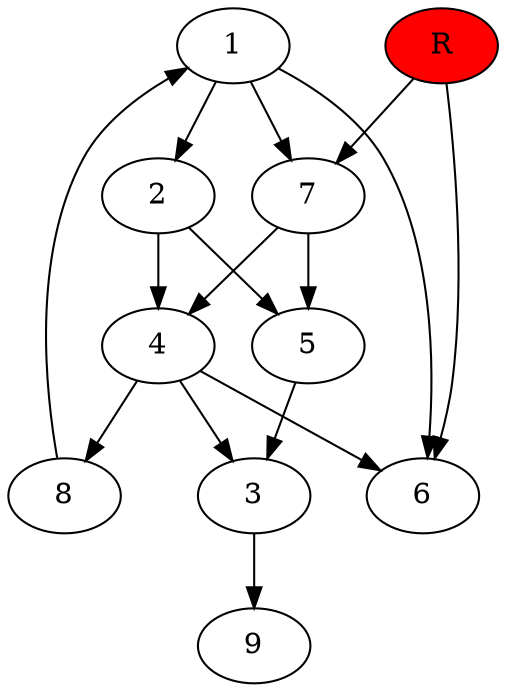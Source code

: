 digraph prb15053 {
	1
	2
	3
	4
	5
	6
	7
	8
	R [fillcolor="#ff0000" style=filled]
	1 -> 2
	1 -> 6
	1 -> 7
	2 -> 4
	2 -> 5
	3 -> 9
	4 -> 3
	4 -> 6
	4 -> 8
	5 -> 3
	7 -> 4
	7 -> 5
	8 -> 1
	R -> 6
	R -> 7
}
